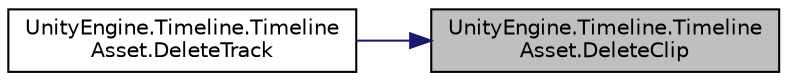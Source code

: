 digraph "UnityEngine.Timeline.TimelineAsset.DeleteClip"
{
 // LATEX_PDF_SIZE
  edge [fontname="Helvetica",fontsize="10",labelfontname="Helvetica",labelfontsize="10"];
  node [fontname="Helvetica",fontsize="10",shape=record];
  rankdir="RL";
  Node1 [label="UnityEngine.Timeline.Timeline\lAsset.DeleteClip",height=0.2,width=0.4,color="black", fillcolor="grey75", style="filled", fontcolor="black",tooltip="Delete a clip from this timeline."];
  Node1 -> Node2 [dir="back",color="midnightblue",fontsize="10",style="solid",fontname="Helvetica"];
  Node2 [label="UnityEngine.Timeline.Timeline\lAsset.DeleteTrack",height=0.2,width=0.4,color="black", fillcolor="white", style="filled",URL="$class_unity_engine_1_1_timeline_1_1_timeline_asset.html#ae811f0b439c896f971ae476c7997d4a0",tooltip="Deletes a track from a timeline, including all clips and subtracks."];
}
